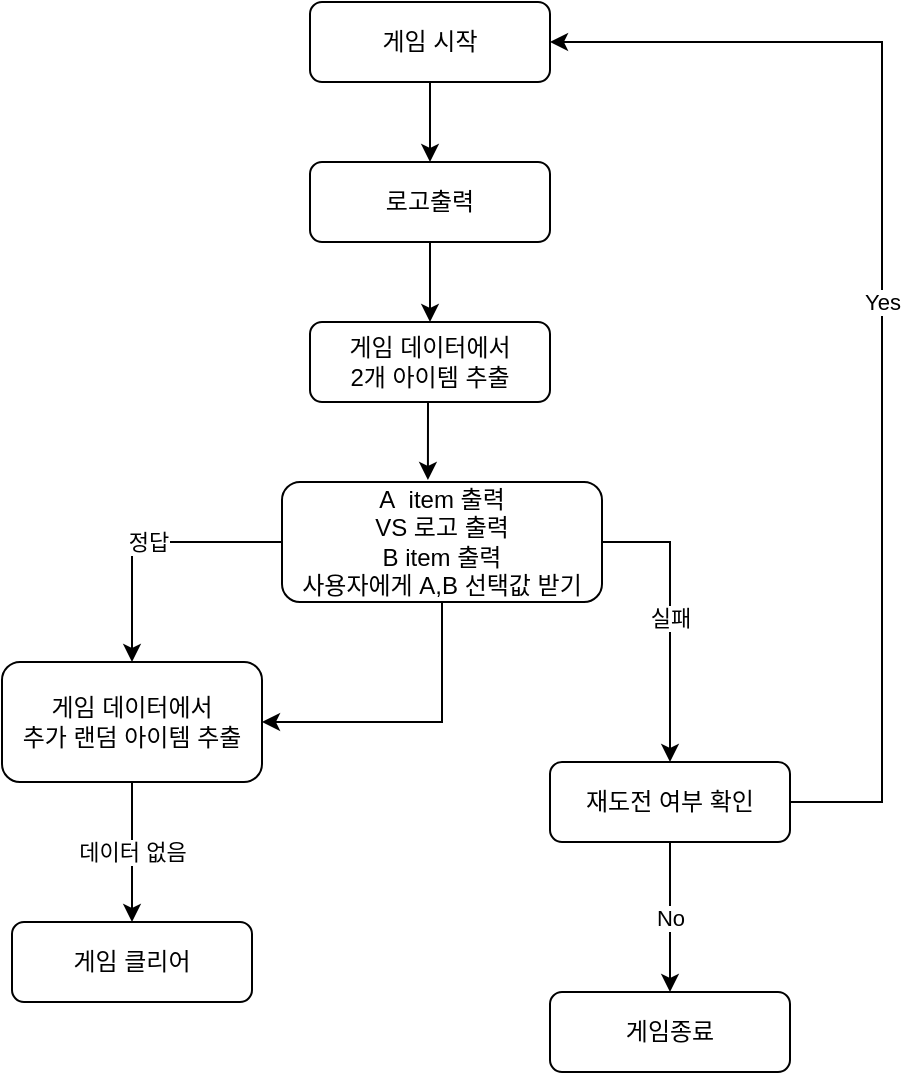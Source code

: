 <mxfile version="22.1.7" type="device">
  <diagram id="C5RBs43oDa-KdzZeNtuy" name="Page-1">
    <mxGraphModel dx="792" dy="1104" grid="1" gridSize="10" guides="1" tooltips="1" connect="1" arrows="1" fold="1" page="1" pageScale="1" pageWidth="827" pageHeight="1169" math="0" shadow="0">
      <root>
        <mxCell id="WIyWlLk6GJQsqaUBKTNV-0" />
        <mxCell id="WIyWlLk6GJQsqaUBKTNV-1" parent="WIyWlLk6GJQsqaUBKTNV-0" />
        <mxCell id="WIyWlLk6GJQsqaUBKTNV-3" value="게임 시작" style="rounded=1;whiteSpace=wrap;html=1;fontSize=12;glass=0;strokeWidth=1;shadow=0;" parent="WIyWlLk6GJQsqaUBKTNV-1" vertex="1">
          <mxGeometry x="354" y="50" width="120" height="40" as="geometry" />
        </mxCell>
        <mxCell id="q8Au1M5k3sXAakoXnZuL-5" style="edgeStyle=orthogonalEdgeStyle;rounded=0;orthogonalLoop=1;jettySize=auto;html=1;exitX=0.5;exitY=1;exitDx=0;exitDy=0;entryX=0.5;entryY=0;entryDx=0;entryDy=0;" edge="1" parent="WIyWlLk6GJQsqaUBKTNV-1" source="q8Au1M5k3sXAakoXnZuL-0" target="q8Au1M5k3sXAakoXnZuL-2">
          <mxGeometry relative="1" as="geometry" />
        </mxCell>
        <mxCell id="q8Au1M5k3sXAakoXnZuL-0" value="로고출력" style="rounded=1;whiteSpace=wrap;html=1;fontSize=12;glass=0;strokeWidth=1;shadow=0;" vertex="1" parent="WIyWlLk6GJQsqaUBKTNV-1">
          <mxGeometry x="354" y="130" width="120" height="40" as="geometry" />
        </mxCell>
        <mxCell id="q8Au1M5k3sXAakoXnZuL-2" value="게임 데이터에서&lt;br&gt;2개 아이템 추출" style="rounded=1;whiteSpace=wrap;html=1;fontSize=12;glass=0;strokeWidth=1;shadow=0;" vertex="1" parent="WIyWlLk6GJQsqaUBKTNV-1">
          <mxGeometry x="354" y="210" width="120" height="40" as="geometry" />
        </mxCell>
        <mxCell id="q8Au1M5k3sXAakoXnZuL-26" style="edgeStyle=orthogonalEdgeStyle;rounded=0;orthogonalLoop=1;jettySize=auto;html=1;exitX=0.5;exitY=1;exitDx=0;exitDy=0;entryX=1;entryY=0.5;entryDx=0;entryDy=0;" edge="1" parent="WIyWlLk6GJQsqaUBKTNV-1" source="q8Au1M5k3sXAakoXnZuL-3" target="q8Au1M5k3sXAakoXnZuL-20">
          <mxGeometry relative="1" as="geometry" />
        </mxCell>
        <mxCell id="q8Au1M5k3sXAakoXnZuL-3" value="A&amp;nbsp; item 출력&lt;br&gt;VS 로고 출력&lt;br&gt;B item 출력&lt;br&gt;사용자에게 A,B 선택값 받기" style="rounded=1;whiteSpace=wrap;html=1;fontSize=12;glass=0;strokeWidth=1;shadow=0;" vertex="1" parent="WIyWlLk6GJQsqaUBKTNV-1">
          <mxGeometry x="340" y="290" width="160" height="60" as="geometry" />
        </mxCell>
        <mxCell id="q8Au1M5k3sXAakoXnZuL-4" value="" style="endArrow=classic;html=1;rounded=0;exitX=0.5;exitY=1;exitDx=0;exitDy=0;entryX=0.5;entryY=0;entryDx=0;entryDy=0;" edge="1" parent="WIyWlLk6GJQsqaUBKTNV-1" source="WIyWlLk6GJQsqaUBKTNV-3" target="q8Au1M5k3sXAakoXnZuL-0">
          <mxGeometry width="50" height="50" relative="1" as="geometry">
            <mxPoint x="380" y="590" as="sourcePoint" />
            <mxPoint x="430" y="540" as="targetPoint" />
          </mxGeometry>
        </mxCell>
        <mxCell id="q8Au1M5k3sXAakoXnZuL-10" value="" style="endArrow=classic;html=1;rounded=0;exitX=0;exitY=0.5;exitDx=0;exitDy=0;entryX=0.5;entryY=0;entryDx=0;entryDy=0;" edge="1" parent="WIyWlLk6GJQsqaUBKTNV-1" source="q8Au1M5k3sXAakoXnZuL-3" target="q8Au1M5k3sXAakoXnZuL-20">
          <mxGeometry relative="1" as="geometry">
            <mxPoint x="360" y="560" as="sourcePoint" />
            <mxPoint x="260" y="320" as="targetPoint" />
            <Array as="points">
              <mxPoint x="265" y="320" />
            </Array>
          </mxGeometry>
        </mxCell>
        <mxCell id="q8Au1M5k3sXAakoXnZuL-11" value="정답" style="edgeLabel;resizable=0;html=1;align=center;verticalAlign=middle;" connectable="0" vertex="1" parent="q8Au1M5k3sXAakoXnZuL-10">
          <mxGeometry relative="1" as="geometry" />
        </mxCell>
        <mxCell id="q8Au1M5k3sXAakoXnZuL-12" value="" style="endArrow=classic;html=1;rounded=0;exitX=1;exitY=0.5;exitDx=0;exitDy=0;entryX=0.5;entryY=0;entryDx=0;entryDy=0;" edge="1" parent="WIyWlLk6GJQsqaUBKTNV-1" source="q8Au1M5k3sXAakoXnZuL-3" target="q8Au1M5k3sXAakoXnZuL-14">
          <mxGeometry relative="1" as="geometry">
            <mxPoint x="360" y="560" as="sourcePoint" />
            <mxPoint x="560" y="400" as="targetPoint" />
            <Array as="points">
              <mxPoint x="534" y="320" />
            </Array>
          </mxGeometry>
        </mxCell>
        <mxCell id="q8Au1M5k3sXAakoXnZuL-13" value="실패" style="edgeLabel;resizable=0;html=1;align=center;verticalAlign=middle;" connectable="0" vertex="1" parent="q8Au1M5k3sXAakoXnZuL-12">
          <mxGeometry relative="1" as="geometry" />
        </mxCell>
        <mxCell id="q8Au1M5k3sXAakoXnZuL-14" value="재도전 여부 확인" style="rounded=1;whiteSpace=wrap;html=1;fontSize=12;glass=0;strokeWidth=1;shadow=0;" vertex="1" parent="WIyWlLk6GJQsqaUBKTNV-1">
          <mxGeometry x="474" y="430" width="120" height="40" as="geometry" />
        </mxCell>
        <mxCell id="q8Au1M5k3sXAakoXnZuL-15" value="" style="endArrow=classic;html=1;rounded=0;exitX=1;exitY=0.5;exitDx=0;exitDy=0;entryX=1;entryY=0.5;entryDx=0;entryDy=0;" edge="1" parent="WIyWlLk6GJQsqaUBKTNV-1" source="q8Au1M5k3sXAakoXnZuL-14" target="WIyWlLk6GJQsqaUBKTNV-3">
          <mxGeometry relative="1" as="geometry">
            <mxPoint x="610" y="460" as="sourcePoint" />
            <mxPoint x="710" y="460" as="targetPoint" />
            <Array as="points">
              <mxPoint x="640" y="450" />
              <mxPoint x="640" y="70" />
            </Array>
          </mxGeometry>
        </mxCell>
        <mxCell id="q8Au1M5k3sXAakoXnZuL-16" value="Yes" style="edgeLabel;resizable=0;html=1;align=center;verticalAlign=middle;" connectable="0" vertex="1" parent="q8Au1M5k3sXAakoXnZuL-15">
          <mxGeometry relative="1" as="geometry" />
        </mxCell>
        <mxCell id="q8Au1M5k3sXAakoXnZuL-17" value="" style="endArrow=classic;html=1;rounded=0;exitX=0.5;exitY=1;exitDx=0;exitDy=0;entryX=0.5;entryY=0;entryDx=0;entryDy=0;" edge="1" parent="WIyWlLk6GJQsqaUBKTNV-1" source="q8Au1M5k3sXAakoXnZuL-14" target="q8Au1M5k3sXAakoXnZuL-19">
          <mxGeometry relative="1" as="geometry">
            <mxPoint x="360" y="560" as="sourcePoint" />
            <mxPoint x="534" y="520" as="targetPoint" />
          </mxGeometry>
        </mxCell>
        <mxCell id="q8Au1M5k3sXAakoXnZuL-18" value="No" style="edgeLabel;resizable=0;html=1;align=center;verticalAlign=middle;" connectable="0" vertex="1" parent="q8Au1M5k3sXAakoXnZuL-17">
          <mxGeometry relative="1" as="geometry" />
        </mxCell>
        <mxCell id="q8Au1M5k3sXAakoXnZuL-19" value="게임종료" style="rounded=1;whiteSpace=wrap;html=1;fontSize=12;glass=0;strokeWidth=1;shadow=0;" vertex="1" parent="WIyWlLk6GJQsqaUBKTNV-1">
          <mxGeometry x="474" y="545" width="120" height="40" as="geometry" />
        </mxCell>
        <mxCell id="q8Au1M5k3sXAakoXnZuL-20" value="게임 데이터에서&lt;br&gt;추가 랜덤 아이템 추출" style="rounded=1;whiteSpace=wrap;html=1;fontSize=12;glass=0;strokeWidth=1;shadow=0;" vertex="1" parent="WIyWlLk6GJQsqaUBKTNV-1">
          <mxGeometry x="200" y="380" width="130" height="60" as="geometry" />
        </mxCell>
        <mxCell id="q8Au1M5k3sXAakoXnZuL-21" value="게임 클리어" style="rounded=1;whiteSpace=wrap;html=1;fontSize=12;glass=0;strokeWidth=1;shadow=0;" vertex="1" parent="WIyWlLk6GJQsqaUBKTNV-1">
          <mxGeometry x="205" y="510" width="120" height="40" as="geometry" />
        </mxCell>
        <mxCell id="q8Au1M5k3sXAakoXnZuL-22" value="" style="endArrow=classic;html=1;rounded=0;exitX=0.5;exitY=1;exitDx=0;exitDy=0;entryX=0.5;entryY=0;entryDx=0;entryDy=0;" edge="1" parent="WIyWlLk6GJQsqaUBKTNV-1" source="q8Au1M5k3sXAakoXnZuL-20" target="q8Au1M5k3sXAakoXnZuL-21">
          <mxGeometry relative="1" as="geometry">
            <mxPoint x="360" y="560" as="sourcePoint" />
            <mxPoint x="460" y="560" as="targetPoint" />
          </mxGeometry>
        </mxCell>
        <mxCell id="q8Au1M5k3sXAakoXnZuL-23" value="데이터 없음" style="edgeLabel;resizable=0;html=1;align=center;verticalAlign=middle;" connectable="0" vertex="1" parent="q8Au1M5k3sXAakoXnZuL-22">
          <mxGeometry relative="1" as="geometry" />
        </mxCell>
        <mxCell id="q8Au1M5k3sXAakoXnZuL-25" style="edgeStyle=orthogonalEdgeStyle;rounded=0;orthogonalLoop=1;jettySize=auto;html=1;exitX=0.5;exitY=1;exitDx=0;exitDy=0;entryX=0.456;entryY=-0.017;entryDx=0;entryDy=0;entryPerimeter=0;" edge="1" parent="WIyWlLk6GJQsqaUBKTNV-1" source="q8Au1M5k3sXAakoXnZuL-2" target="q8Au1M5k3sXAakoXnZuL-3">
          <mxGeometry relative="1" as="geometry" />
        </mxCell>
      </root>
    </mxGraphModel>
  </diagram>
</mxfile>
